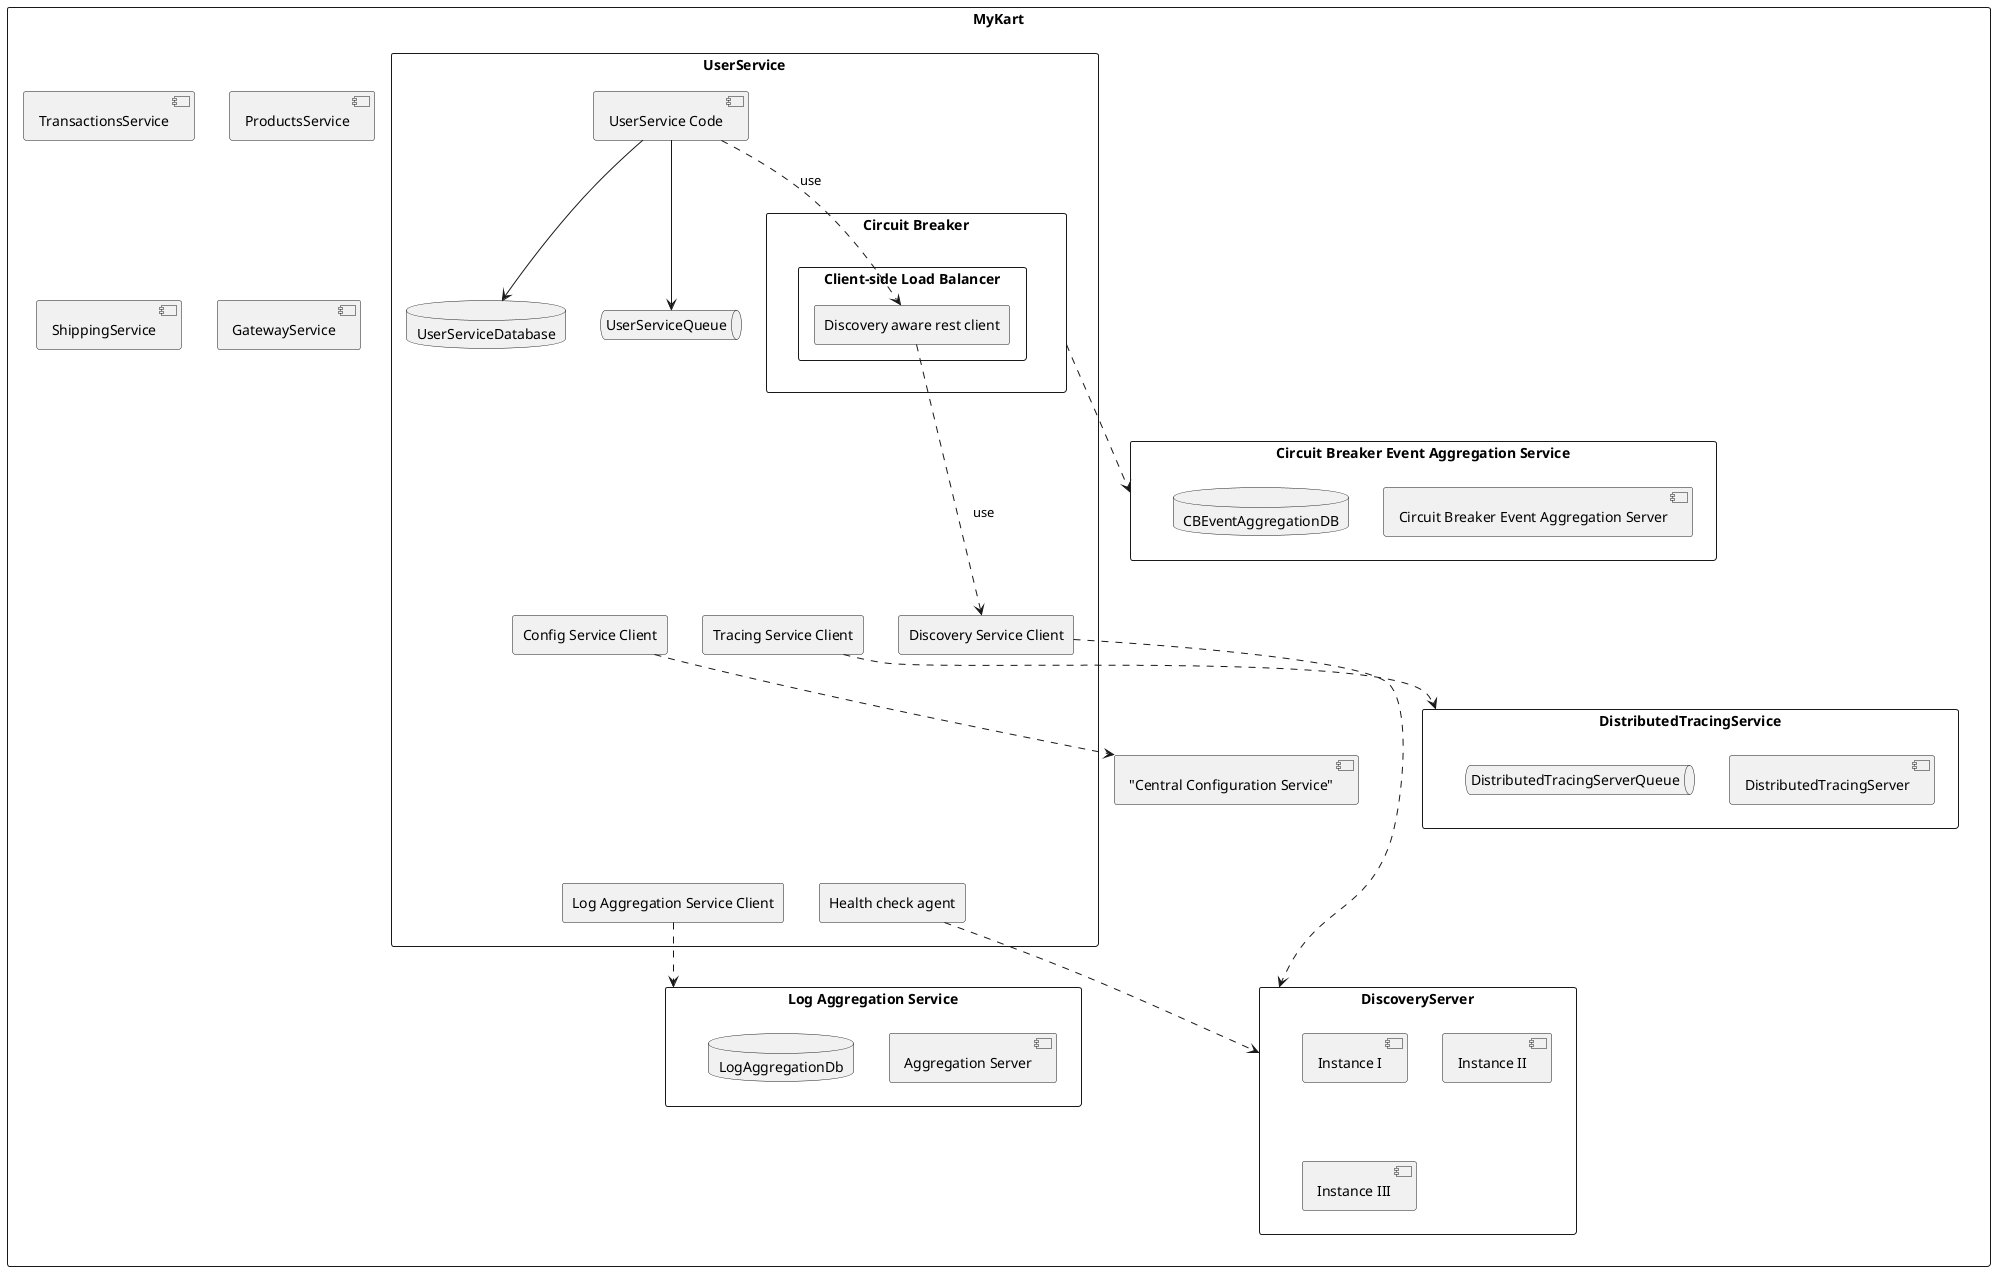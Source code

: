 @startuml
rectangle MyKart {
'top to bottom direction
'left to right direction

[TransactionsService]
[ProductsService]
[ShippingService]

'collections GatewayService
[GatewayService]

rectangle [DiscoveryServer] as ds {
    [Instance I]
    [Instance II]
    [Instance III]
}

rectangle "Log Aggregation Service" as las {
    'collections [Aggregation Server]
    [Aggregation Server]
    database LogAggregationDb

}

rectangle [UserService] {
    [UserService Code] as usc
    database UserServiceDatabase as uscDb
    queue UserServiceQueue as uscQ


    rectangle "Circuit Breaker" as cb {

        rectangle "Client-side Load Balancer" {

            rectangle "Discovery aware rest client" as darc {
            }
        }

    }

    together {
        rectangle "Config Service Client" as csc {
        }

        rectangle "Discovery Service Client" as dsc {
        }

        rectangle "Tracing Service Client" as tsc {
        }
    }

    together {
        rectangle "Log Aggregation Service Client" as lasc {
        }

        rectangle "Health check agent" as hca {
        }
    }

    usc ..> darc :use
    darc ..> dsc :use
    tsc .[hidden]..> hca
    darc .[hidden]..> tsc
    darc .[hidden]..> csc
}


'collections "Central Configuration Service" as ccs
["Central Configuration Service"] as ccs

rectangle [DistributedTracingService]  as dts {
'    collections [DistributedTracingServer]
    [DistributedTracingServer]

    queue DistributedTracingServerQueue
}

rectangle "Circuit Breaker Event Aggregation Service"  as cbeas {
'    collections [Circuit Breaker Event Aggregation Server]
    [Circuit Breaker Event Aggregation Server]
    database CBEventAggregationDB
}

dsc ..> ds
csc ..> ccs
lasc ..> las
tsc ..> dts
hca ..> ds
cb ..> cbeas
usc --> uscDb
usc --> uscQ

'collections DiscoveryServer
'collections ProductsService
'collections UserService
'collections TransactionsService
'collections ShippingService

@enduml
